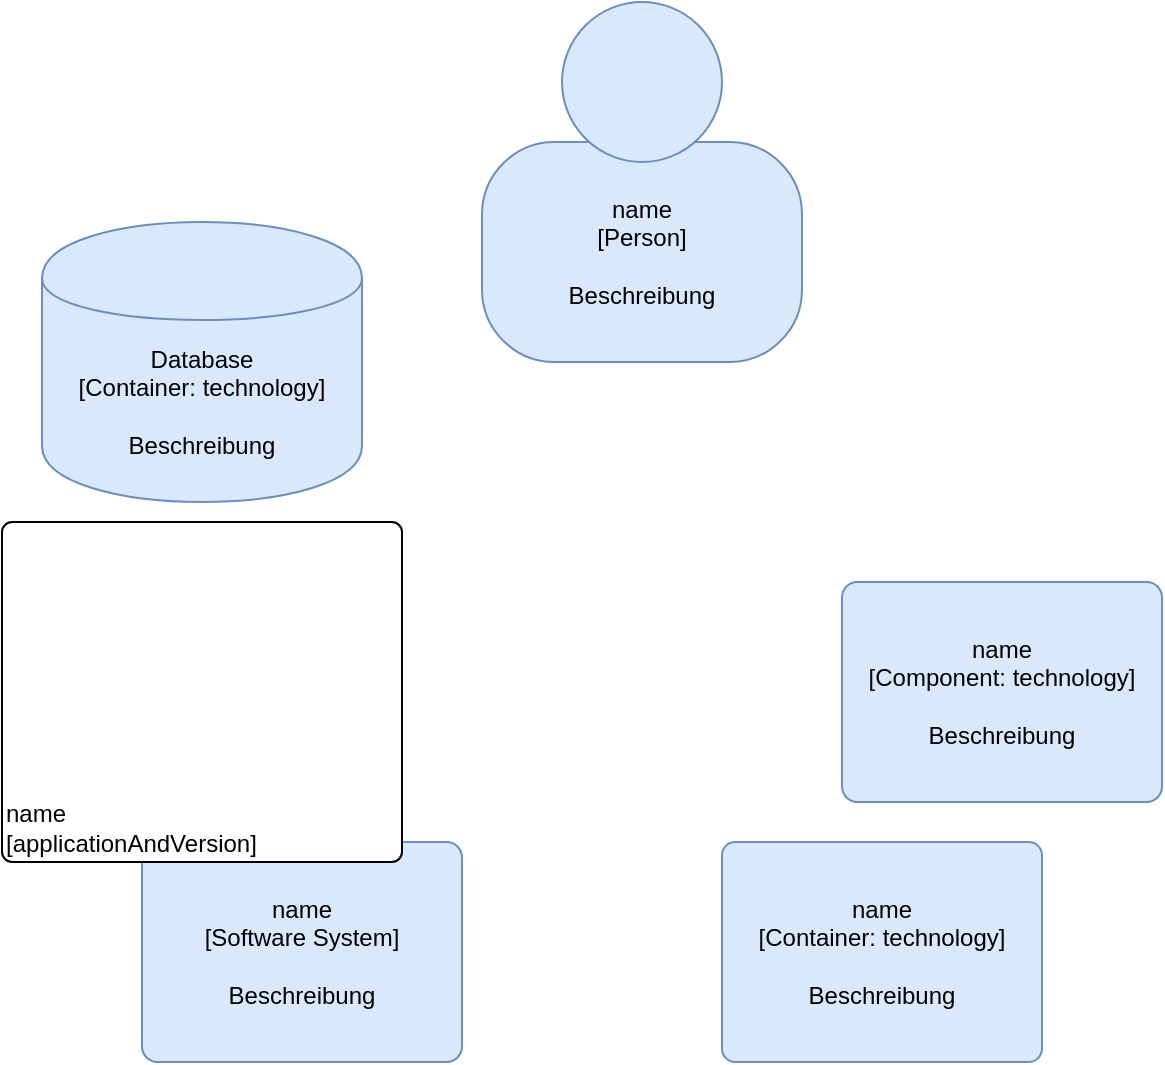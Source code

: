 <mxfile version="10.5.9" type="github"><diagram id="EtbupmWOg2ZiuKw1K9Nh" name="Page-1"><mxGraphModel dx="754" dy="538" grid="1" gridSize="10" guides="1" tooltips="1" connect="1" arrows="1" fold="1" page="1" pageScale="1" pageWidth="850" pageHeight="1100" math="0" shadow="0"><root><mxCell id="0"/><mxCell id="1" parent="0"/><mxCell id="SfW9SJSkvl5105O18vbp-1" value="" style="group;rounded=0;labelBackgroundColor=none;fillColor=none;fontColor=#000000;align=center;html=1;" vertex="1" connectable="0" parent="1"><mxGeometry x="290" y="30" width="160" height="180" as="geometry"/><C4Person as="c4"/></mxCell><object label="name&lt;div&gt;[Person]&lt;/div&gt;&lt;div&gt;&lt;br&gt;&lt;/div&gt;&lt;div&gt;Beschreibung&lt;/div&gt;" placeholders="1" c4Name="name" c4Type="body" c4Description="Beschreibung" id="SfW9SJSkvl5105O18vbp-2"><mxCell style="rounded=1;whiteSpace=wrap;html=1;labelBackgroundColor=none;fillColor=#dae8fc;fontColor=#000000;align=center;arcSize=33;strokeColor=#6c8ebf;" vertex="1" parent="SfW9SJSkvl5105O18vbp-1"><mxGeometry y="70" width="160" height="110" as="geometry"/><C4Person as="c4"/></mxCell></object><mxCell id="SfW9SJSkvl5105O18vbp-3" value="" style="ellipse;whiteSpace=wrap;html=1;aspect=fixed;rounded=0;labelBackgroundColor=none;fillColor=#dae8fc;fontSize=12;fontColor=#000000;align=center;strokeColor=#6c8ebf;" vertex="1" parent="SfW9SJSkvl5105O18vbp-1"><mxGeometry x="40" width="80" height="80" as="geometry"/><C4Person as="c4"/></mxCell><object label="name&lt;div&gt;[Software System]&lt;/div&gt;&lt;div&gt;&lt;br&gt;&lt;/div&gt;&lt;div&gt;Beschreibung&lt;/div&gt;" placeholders="1" c4Name="name" c4Type="SoftwareSystem" c4Description="Beschreibung" id="SfW9SJSkvl5105O18vbp-4"><mxCell style="rounded=1;whiteSpace=wrap;html=1;labelBackgroundColor=none;fillColor=#dae8fc;fontColor=#000000;align=center;arcSize=7;strokeColor=#6c8ebf;" vertex="1" parent="1"><mxGeometry x="120" y="450" width="160" height="110" as="geometry"/><C4SoftwareSystem as="c4"/></mxCell></object><object label="&lt;span&gt;name&lt;/span&gt;&lt;div&gt;[Container:&amp;nbsp;&lt;span&gt;technology&lt;/span&gt;&lt;span&gt;]&lt;/span&gt;&lt;/div&gt;&lt;div&gt;&lt;br&gt;&lt;/div&gt;&lt;div&gt;Beschreibung&lt;/div&gt;" placeholders="1" c4Name="name" c4Type="Container" c4Technology="technology" c4Description="Beschreibung" id="SfW9SJSkvl5105O18vbp-5"><mxCell style="rounded=1;whiteSpace=wrap;html=1;labelBackgroundColor=none;fillColor=#dae8fc;fontColor=#000000;align=center;arcSize=6;strokeColor=#6c8ebf;" vertex="1" parent="1"><mxGeometry x="410" y="450" width="160" height="110" as="geometry"/><C4Container as="c4"/></mxCell></object><object label="&lt;span&gt;name&lt;/span&gt;&lt;div&gt;[Component:&amp;nbsp;&lt;span&gt;technology&lt;/span&gt;&lt;span&gt;]&lt;/span&gt;&lt;/div&gt;&lt;div&gt;&lt;br&gt;&lt;/div&gt;&lt;div&gt;Beschreibung&lt;/div&gt;" placeholders="1" c4Name="name" c4Type="Component" c4Technology="technology" c4Description="Beschreibung" id="SfW9SJSkvl5105O18vbp-6"><mxCell style="rounded=1;whiteSpace=wrap;html=1;labelBackgroundColor=none;fillColor=#dae8fc;fontColor=#000000;align=center;arcSize=7;strokeColor=#6c8ebf;" vertex="1" parent="1"><mxGeometry x="470" y="320" width="160" height="110" as="geometry"/><C4Component as="c4"/></mxCell></object><object label="&lt;div style=&quot;text-align: left&quot;&gt;name&lt;/div&gt;&lt;div style=&quot;text-align: left&quot;&gt;[applicationAndVersion]&lt;/div&gt;" placeholders="1" c4Name="name" c4Type="ExecutionEnvironment" c4Application="applicationAndVersion" id="SfW9SJSkvl5105O18vbp-7"><mxCell style="rounded=1;whiteSpace=wrap;html=1;labelBackgroundColor=none;fillColor=#ffffff;fontColor=#000000;align=left;arcSize=3;strokeColor=#000000;verticalAlign=bottom;" vertex="1" parent="1"><mxGeometry x="50" y="290" width="200" height="170" as="geometry"/><C4ExecutionEnvironment as="c4"/></mxCell></object><object label="&lt;span&gt;Database&lt;/span&gt;&lt;div&gt;[Container:&amp;nbsp;technology]&lt;/div&gt;&lt;div&gt;&lt;br&gt;&lt;/div&gt;&lt;div&gt;Beschreibung&lt;/div&gt;" placeholders="1" c4Type="Database" c4Technology="technology" c4Description="Beschreibung" id="SfW9SJSkvl5105O18vbp-8"><mxCell style="shape=cylinder;whiteSpace=wrap;html=1;boundedLbl=1;rounded=0;labelBackgroundColor=none;fillColor=#dae8fc;fontSize=12;fontColor=#000000;align=center;strokeColor=#6c8ebf;" vertex="1" parent="1"><mxGeometry x="70" y="140" width="160" height="140" as="geometry"/><C4Database as="c4"/></mxCell></object></root></mxGraphModel></diagram></mxfile>